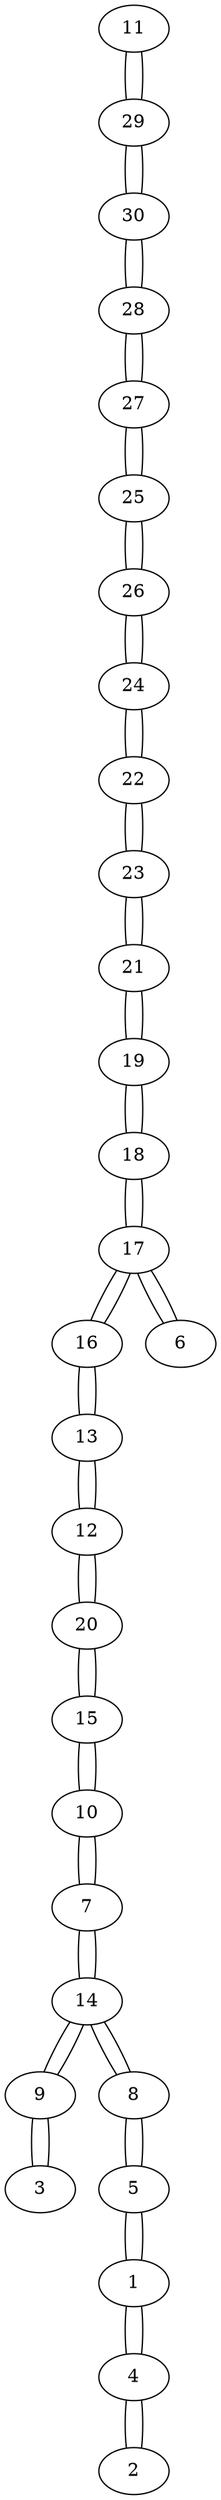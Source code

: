 graph sample {
11 -- 29;
29 -- 11;
29 -- 30;
30 -- 29;
30 -- 28;
28 -- 30;
28 -- 27;
27 -- 28;
27 -- 25;
25 -- 27;
25 -- 26;
26 -- 25;
26 -- 24;
24 -- 26;
24 -- 22;
22 -- 24;
22 -- 23;
23 -- 22;
23 -- 21;
21 -- 23;
21 -- 19;
19 -- 21;
19 -- 18;
18 -- 19;
18 -- 17;
17 -- 18;
17 -- 16;
16 -- 17;
16 -- 13;
13 -- 16;
13 -- 12;
12 -- 13;
12 -- 20;
20 -- 12;
20 -- 15;
15 -- 20;
15 -- 10;
10 -- 15;
10 -- 7;
7 -- 10;
7 -- 14;
14 -- 7;
14 -- 9;
9 -- 14;
9 -- 3;
3 -- 9;
14 -- 8;
8 -- 14;
8 -- 5;
5 -- 8;
5 -- 1;
1 -- 5;
1 -- 4;
4 -- 1;
4 -- 2;
2 -- 4;
17 -- 6;
6 -- 17;
}